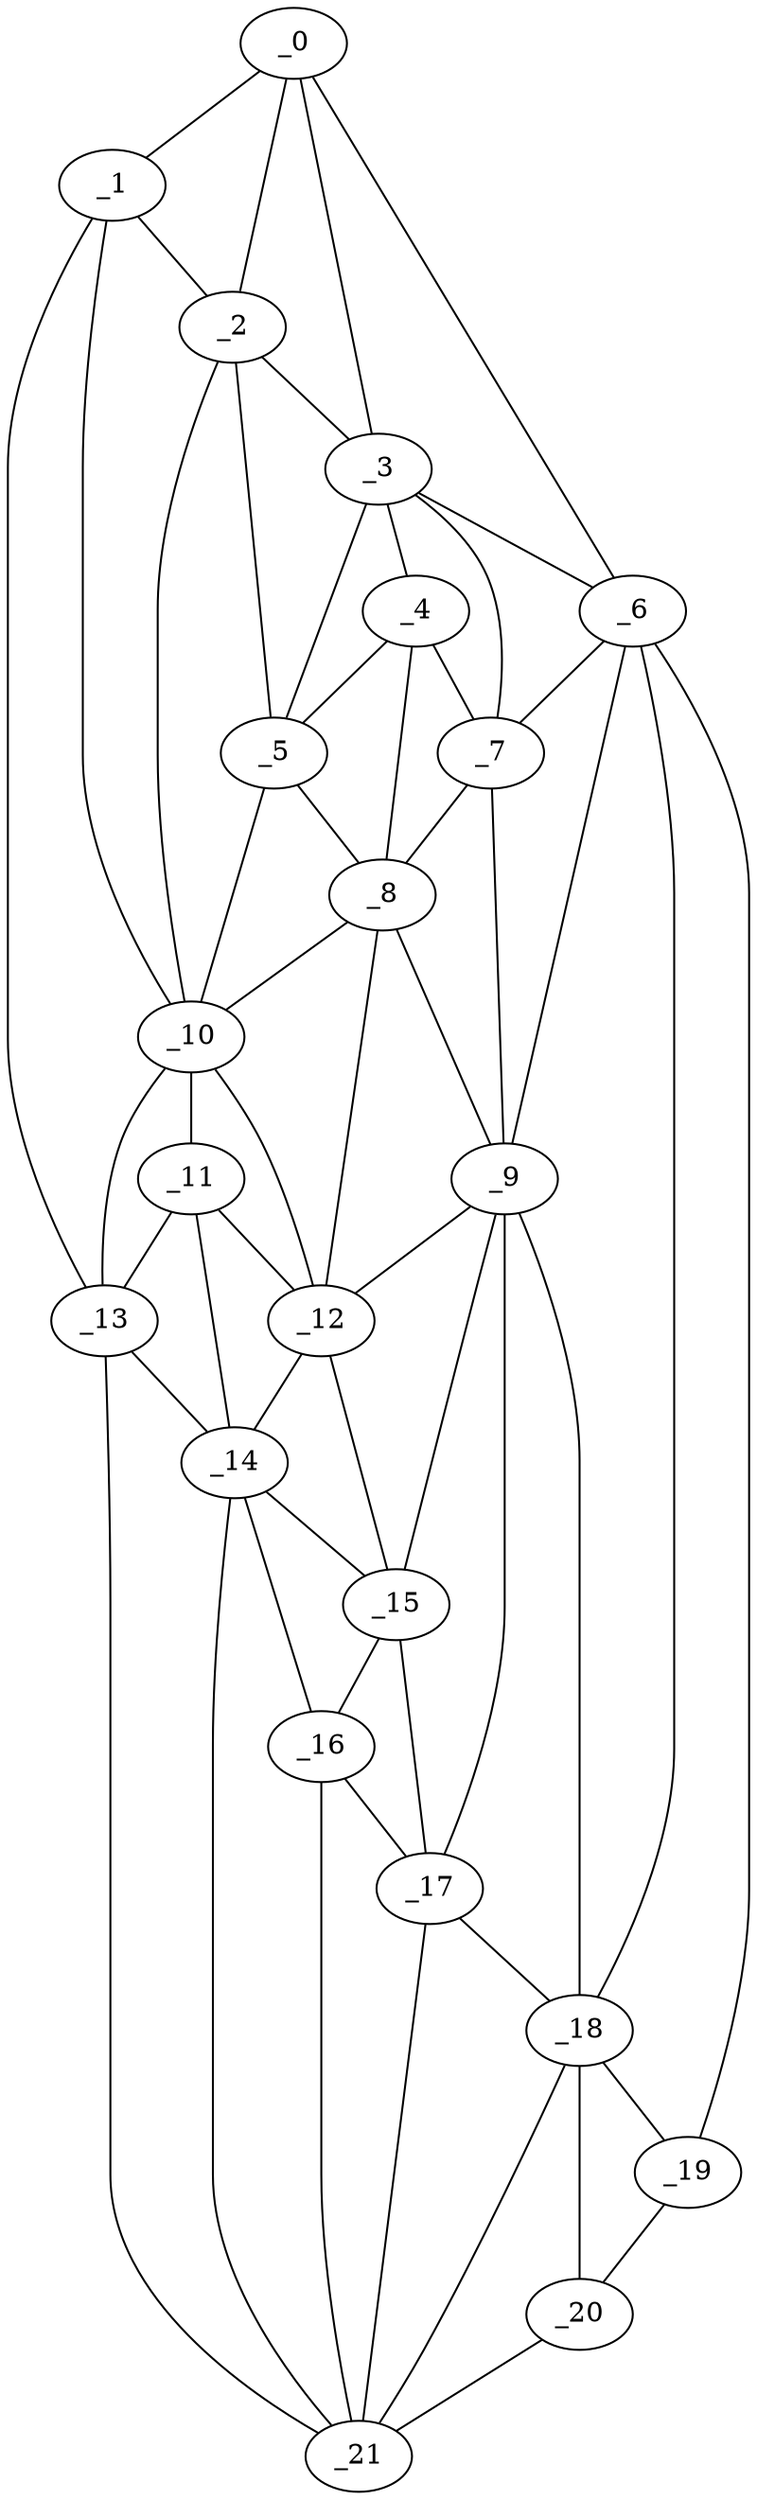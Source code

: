 graph "obj76__85.gxl" {
	_0	 [x=10,
		y=25];
	_1	 [x=12,
		y=18];
	_0 -- _1	 [valence=1];
	_2	 [x=15,
		y=29];
	_0 -- _2	 [valence=2];
	_3	 [x=18,
		y=45];
	_0 -- _3	 [valence=1];
	_6	 [x=31,
		y=102];
	_0 -- _6	 [valence=1];
	_1 -- _2	 [valence=2];
	_10	 [x=44,
		y=36];
	_1 -- _10	 [valence=1];
	_13	 [x=94,
		y=17];
	_1 -- _13	 [valence=1];
	_2 -- _3	 [valence=2];
	_5	 [x=31,
		y=41];
	_2 -- _5	 [valence=1];
	_2 -- _10	 [valence=2];
	_4	 [x=23,
		y=51];
	_3 -- _4	 [valence=1];
	_3 -- _5	 [valence=2];
	_3 -- _6	 [valence=2];
	_7	 [x=32,
		y=71];
	_3 -- _7	 [valence=2];
	_4 -- _5	 [valence=2];
	_4 -- _7	 [valence=2];
	_8	 [x=36,
		y=50];
	_4 -- _8	 [valence=1];
	_5 -- _8	 [valence=2];
	_5 -- _10	 [valence=2];
	_6 -- _7	 [valence=1];
	_9	 [x=36,
		y=76];
	_6 -- _9	 [valence=2];
	_18	 [x=113,
		y=92];
	_6 -- _18	 [valence=2];
	_19	 [x=114,
		y=108];
	_6 -- _19	 [valence=1];
	_7 -- _8	 [valence=2];
	_7 -- _9	 [valence=2];
	_8 -- _9	 [valence=1];
	_8 -- _10	 [valence=2];
	_12	 [x=82,
		y=34];
	_8 -- _12	 [valence=2];
	_9 -- _12	 [valence=2];
	_15	 [x=97,
		y=48];
	_9 -- _15	 [valence=2];
	_17	 [x=107,
		y=74];
	_9 -- _17	 [valence=1];
	_9 -- _18	 [valence=1];
	_11	 [x=81,
		y=30];
	_10 -- _11	 [valence=2];
	_10 -- _12	 [valence=2];
	_10 -- _13	 [valence=2];
	_11 -- _12	 [valence=1];
	_11 -- _13	 [valence=1];
	_14	 [x=97,
		y=36];
	_11 -- _14	 [valence=2];
	_12 -- _14	 [valence=2];
	_12 -- _15	 [valence=1];
	_13 -- _14	 [valence=2];
	_21	 [x=116,
		y=68];
	_13 -- _21	 [valence=1];
	_14 -- _15	 [valence=2];
	_16	 [x=107,
		y=62];
	_14 -- _16	 [valence=1];
	_14 -- _21	 [valence=1];
	_15 -- _16	 [valence=2];
	_15 -- _17	 [valence=2];
	_16 -- _17	 [valence=1];
	_16 -- _21	 [valence=2];
	_17 -- _18	 [valence=2];
	_17 -- _21	 [valence=1];
	_18 -- _19	 [valence=1];
	_20	 [x=115,
		y=99];
	_18 -- _20	 [valence=2];
	_18 -- _21	 [valence=2];
	_19 -- _20	 [valence=1];
	_20 -- _21	 [valence=1];
}
